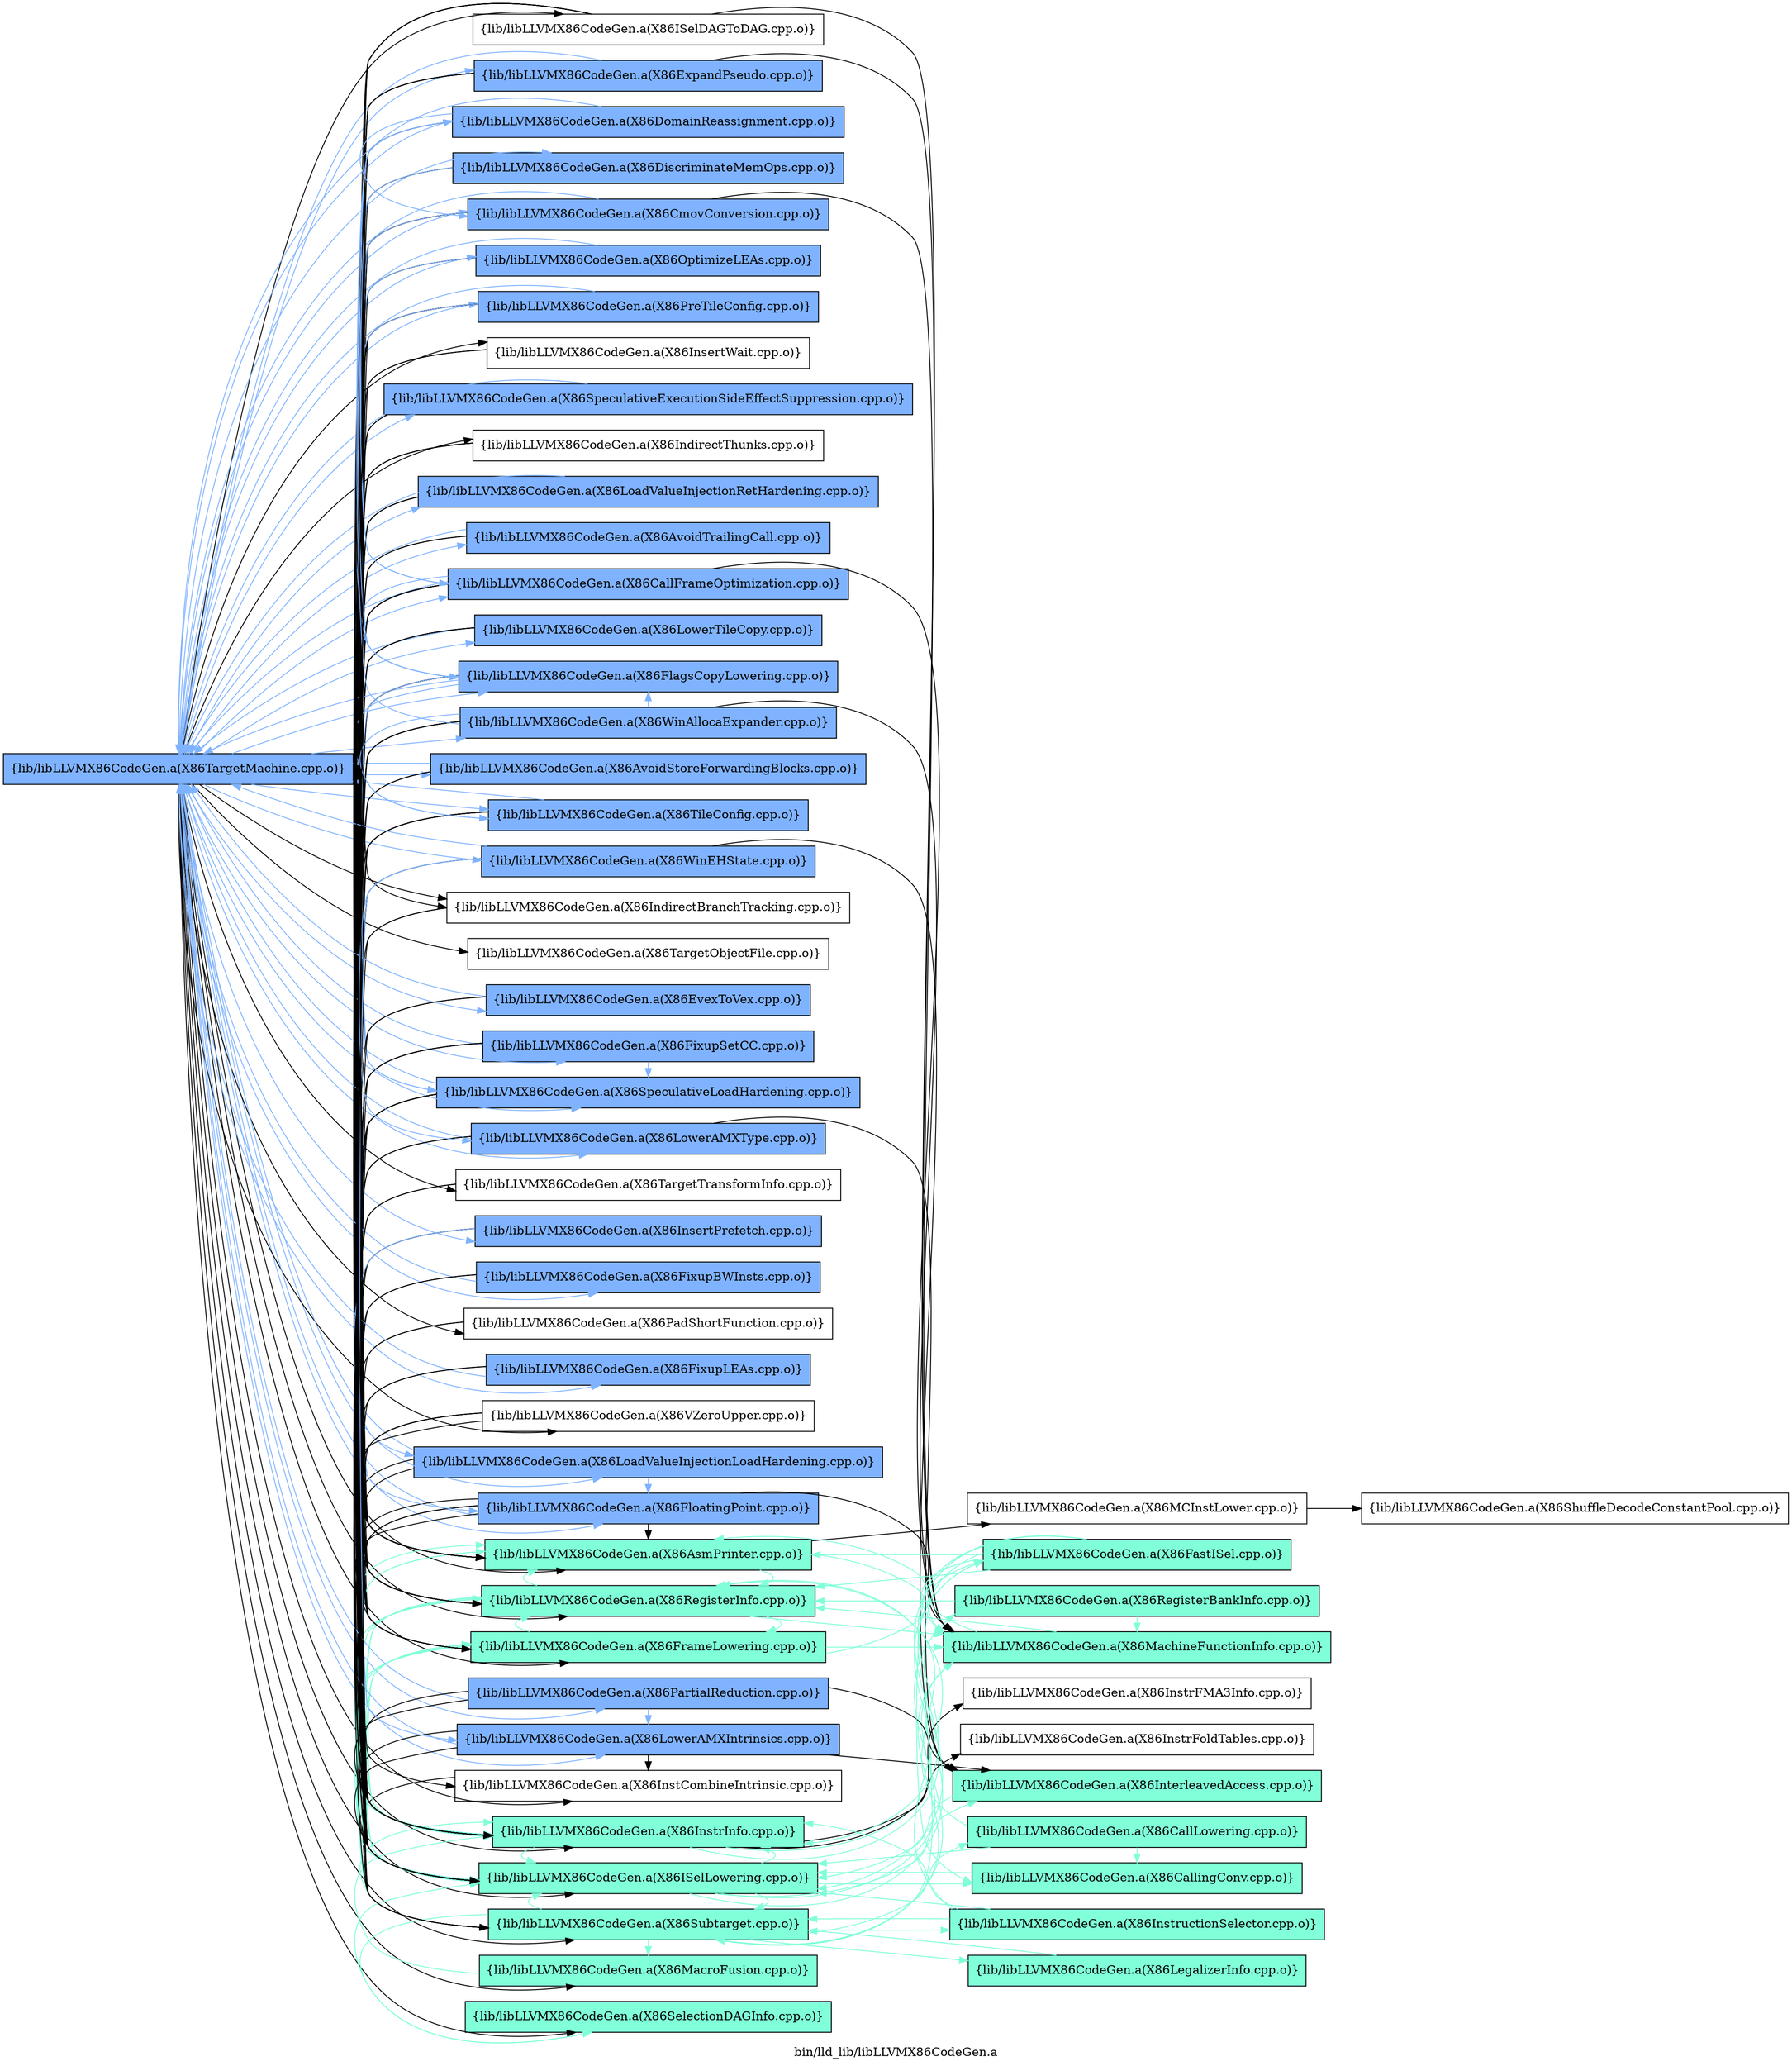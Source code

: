 digraph "bin/lld_lib/libLLVMX86CodeGen.a" {
	label="bin/lld_lib/libLLVMX86CodeGen.a";
	rankdir=LR;
	{ rank=same; Node0x555d01ea3ec8;  }
	{ rank=same; Node0x555d01ea3798; Node0x555d01ea3dd8; Node0x555d01ea4508; Node0x555d01ea56d8; Node0x555d01ea0ef8; Node0x555d01ea0c28; Node0x555d01ea18a8; Node0x555d01ea2528; Node0x555d01ea1d58; Node0x555d01ec1c48; Node0x555d01ec4f88; Node0x555d01ec41c8; Node0x555d01ec3138; Node0x555d01ec2968; Node0x555d01eace88; Node0x555d01eaa7c8; Node0x555d01ea3bf8; Node0x555d01ea4a58; Node0x555d01ea4ff8; Node0x555d01ea5958; Node0x555d01ea6088; Node0x555d01ea68f8; Node0x555d01ea6bc8; Node0x555d01ea72f8; Node0x555d01ea7b18; Node0x555d01e9e0b8; Node0x555d01ec52f8; Node0x555d01ec2328; Node0x555d01ec11a8; Node0x555d01ec3228; Node0x555d01ec3458; Node0x555d01ec23c8; Node0x555d01eb5858; Node0x555d01eb5588; Node0x555d01eb4908; Node0x555d01eb6d48; Node0x555d01eb60c8; Node0x555d01eae738; Node0x555d01eae0a8; Node0x555d01ead6f8; Node0x555d01eacfc8; Node0x555d01eb1988; Node0x555d01eb1208; Node0x555d01eb0c18;  }
	{ rank=same; Node0x555d01ec5c08; Node0x555d01ec1ec8; Node0x555d01ec3d18; Node0x555d01ec1838; Node0x555d01eabfd8; Node0x555d01ec35e8; Node0x555d01ec1068; Node0x555d01eab448; Node0x555d01ea9c38; Node0x555d01eaa098; Node0x555d01eaa368;  }

	Node0x555d01ea3ec8 [shape=record,shape=box,group=2,style=filled,fillcolor="0.600000 0.5 1",label="{lib/libLLVMX86CodeGen.a(X86TargetMachine.cpp.o)}"];
	Node0x555d01ea3ec8 -> Node0x555d01ea3798;
	Node0x555d01ea3ec8 -> Node0x555d01ea3dd8;
	Node0x555d01ea3ec8 -> Node0x555d01ea4508[color="0.600000 0.5 1"];
	Node0x555d01ea3ec8 -> Node0x555d01ea56d8;
	Node0x555d01ea3ec8 -> Node0x555d01ea0ef8[color="0.600000 0.5 1"];
	Node0x555d01ea3ec8 -> Node0x555d01ea0c28[color="0.600000 0.5 1"];
	Node0x555d01ea3ec8 -> Node0x555d01ea18a8[color="0.600000 0.5 1"];
	Node0x555d01ea3ec8 -> Node0x555d01ea2528[color="0.600000 0.5 1"];
	Node0x555d01ea3ec8 -> Node0x555d01ea1d58[color="0.600000 0.5 1"];
	Node0x555d01ea3ec8 -> Node0x555d01ec1c48;
	Node0x555d01ea3ec8 -> Node0x555d01ec4f88;
	Node0x555d01ea3ec8 -> Node0x555d01ec41c8;
	Node0x555d01ea3ec8 -> Node0x555d01ec3138;
	Node0x555d01ea3ec8 -> Node0x555d01ec2968;
	Node0x555d01ea3ec8 -> Node0x555d01eace88;
	Node0x555d01ea3ec8 -> Node0x555d01eaa7c8;
	Node0x555d01ea3ec8 -> Node0x555d01ea3bf8[color="0.600000 0.5 1"];
	Node0x555d01ea3ec8 -> Node0x555d01ea4a58[color="0.600000 0.5 1"];
	Node0x555d01ea3ec8 -> Node0x555d01ea4ff8[color="0.600000 0.5 1"];
	Node0x555d01ea3ec8 -> Node0x555d01ea5958[color="0.600000 0.5 1"];
	Node0x555d01ea3ec8 -> Node0x555d01ea6088[color="0.600000 0.5 1"];
	Node0x555d01ea3ec8 -> Node0x555d01ea68f8[color="0.600000 0.5 1"];
	Node0x555d01ea3ec8 -> Node0x555d01ea6bc8[color="0.600000 0.5 1"];
	Node0x555d01ea3ec8 -> Node0x555d01ea72f8[color="0.600000 0.5 1"];
	Node0x555d01ea3ec8 -> Node0x555d01ea7b18[color="0.600000 0.5 1"];
	Node0x555d01ea3ec8 -> Node0x555d01e9e0b8[color="0.600000 0.5 1"];
	Node0x555d01ea3ec8 -> Node0x555d01ec52f8;
	Node0x555d01ea3ec8 -> Node0x555d01ec2328;
	Node0x555d01ea3ec8 -> Node0x555d01ec11a8[color="0.600000 0.5 1"];
	Node0x555d01ea3ec8 -> Node0x555d01ec3228[color="0.600000 0.5 1"];
	Node0x555d01ea3ec8 -> Node0x555d01ec3458[color="0.600000 0.5 1"];
	Node0x555d01ea3ec8 -> Node0x555d01ec23c8[color="0.600000 0.5 1"];
	Node0x555d01ea3ec8 -> Node0x555d01eb5858;
	Node0x555d01ea3ec8 -> Node0x555d01eb5588[color="0.600000 0.5 1"];
	Node0x555d01ea3ec8 -> Node0x555d01eb4908[color="0.600000 0.5 1"];
	Node0x555d01ea3ec8 -> Node0x555d01eb6d48[color="0.600000 0.5 1"];
	Node0x555d01ea3ec8 -> Node0x555d01eb60c8[color="0.600000 0.5 1"];
	Node0x555d01ea3ec8 -> Node0x555d01eae738[color="0.600000 0.5 1"];
	Node0x555d01ea3ec8 -> Node0x555d01eae0a8;
	Node0x555d01ea3ec8 -> Node0x555d01ead6f8;
	Node0x555d01ea3ec8 -> Node0x555d01eacfc8;
	Node0x555d01ea3ec8 -> Node0x555d01eb1988[color="0.600000 0.5 1"];
	Node0x555d01ea3ec8 -> Node0x555d01eb1208[color="0.600000 0.5 1"];
	Node0x555d01ea3ec8 -> Node0x555d01eb0c18;
	Node0x555d01ec1c48 [shape=record,shape=box,group=1,style=filled,fillcolor="0.450000 0.5 1",label="{lib/libLLVMX86CodeGen.a(X86AsmPrinter.cpp.o)}"];
	Node0x555d01ec1c48 -> Node0x555d01ec1ec8;
	Node0x555d01ec1c48 -> Node0x555d01ec5c08[color="0.450000 0.5 1"];
	Node0x555d01ec1c48 -> Node0x555d01ec4f88[color="0.450000 0.5 1"];
	Node0x555d01ec1ec8 [shape=record,shape=box,group=0,label="{lib/libLLVMX86CodeGen.a(X86MCInstLower.cpp.o)}"];
	Node0x555d01ec1ec8 -> Node0x555d01eac208;
	Node0x555d01ec5c08 [shape=record,shape=box,group=1,style=filled,fillcolor="0.450000 0.5 1",label="{lib/libLLVMX86CodeGen.a(X86MachineFunctionInfo.cpp.o)}"];
	Node0x555d01ec5c08 -> Node0x555d01ec1c48[color="0.450000 0.5 1"];
	Node0x555d01ec5c08 -> Node0x555d01ec4f88[color="0.450000 0.5 1"];
	Node0x555d01ec4f88 [shape=record,shape=box,group=1,style=filled,fillcolor="0.450000 0.5 1",label="{lib/libLLVMX86CodeGen.a(X86RegisterInfo.cpp.o)}"];
	Node0x555d01ec4f88 -> Node0x555d01ec1c48[color="0.450000 0.5 1"];
	Node0x555d01ec4f88 -> Node0x555d01ec5c08[color="0.450000 0.5 1"];
	Node0x555d01ec4f88 -> Node0x555d01ec41c8[color="0.450000 0.5 1"];
	Node0x555d01ec4f88 -> Node0x555d01ec3138[color="0.450000 0.5 1"];
	Node0x555d01ec4f88 -> Node0x555d01ec2968[color="0.450000 0.5 1"];
	Node0x555d01eac208 [shape=record,shape=box,group=0,label="{lib/libLLVMX86CodeGen.a(X86ShuffleDecodeConstantPool.cpp.o)}"];
	Node0x555d01ec41c8 [shape=record,shape=box,group=1,style=filled,fillcolor="0.450000 0.5 1",label="{lib/libLLVMX86CodeGen.a(X86ISelLowering.cpp.o)}"];
	Node0x555d01ec41c8 -> Node0x555d01ec1c48[color="0.450000 0.5 1"];
	Node0x555d01ec41c8 -> Node0x555d01ec5c08[color="0.450000 0.5 1"];
	Node0x555d01ec41c8 -> Node0x555d01ec4f88[color="0.450000 0.5 1"];
	Node0x555d01ec41c8 -> Node0x555d01ec3d18[color="0.450000 0.5 1"];
	Node0x555d01ec41c8 -> Node0x555d01ec3138[color="0.450000 0.5 1"];
	Node0x555d01ec41c8 -> Node0x555d01ec2968[color="0.450000 0.5 1"];
	Node0x555d01ec41c8 -> Node0x555d01ec1838[color="0.450000 0.5 1"];
	Node0x555d01ec41c8 -> Node0x555d01eabfd8[color="0.450000 0.5 1"];
	Node0x555d01ec41c8 -> Node0x555d01eace88[color="0.450000 0.5 1"];
	Node0x555d01ec3138 [shape=record,shape=box,group=1,style=filled,fillcolor="0.450000 0.5 1",label="{lib/libLLVMX86CodeGen.a(X86InstrInfo.cpp.o)}"];
	Node0x555d01ec3138 -> Node0x555d01ec1c48[color="0.450000 0.5 1"];
	Node0x555d01ec3138 -> Node0x555d01ec5c08[color="0.450000 0.5 1"];
	Node0x555d01ec3138 -> Node0x555d01ec4f88[color="0.450000 0.5 1"];
	Node0x555d01ec3138 -> Node0x555d01ec41c8[color="0.450000 0.5 1"];
	Node0x555d01ec3138 -> Node0x555d01ec3d18[color="0.450000 0.5 1"];
	Node0x555d01ec3138 -> Node0x555d01ec35e8;
	Node0x555d01ec3138 -> Node0x555d01ec2968[color="0.450000 0.5 1"];
	Node0x555d01ec3138 -> Node0x555d01ec1068;
	Node0x555d01ec2968 [shape=record,shape=box,group=1,style=filled,fillcolor="0.450000 0.5 1",label="{lib/libLLVMX86CodeGen.a(X86FrameLowering.cpp.o)}"];
	Node0x555d01ec2968 -> Node0x555d01ec1c48[color="0.450000 0.5 1"];
	Node0x555d01ec2968 -> Node0x555d01ec5c08[color="0.450000 0.5 1"];
	Node0x555d01ec2968 -> Node0x555d01ec4f88[color="0.450000 0.5 1"];
	Node0x555d01ec2968 -> Node0x555d01ec41c8[color="0.450000 0.5 1"];
	Node0x555d01ec2968 -> Node0x555d01ec3d18[color="0.450000 0.5 1"];
	Node0x555d01ec2968 -> Node0x555d01ec3138[color="0.450000 0.5 1"];
	Node0x555d01ec3d18 [shape=record,shape=box,group=1,style=filled,fillcolor="0.450000 0.5 1",label="{lib/libLLVMX86CodeGen.a(X86FastISel.cpp.o)}"];
	Node0x555d01ec3d18 -> Node0x555d01ec1c48[color="0.450000 0.5 1"];
	Node0x555d01ec3d18 -> Node0x555d01ec5c08[color="0.450000 0.5 1"];
	Node0x555d01ec3d18 -> Node0x555d01ec4f88[color="0.450000 0.5 1"];
	Node0x555d01ec3d18 -> Node0x555d01ec41c8[color="0.450000 0.5 1"];
	Node0x555d01ec3d18 -> Node0x555d01ec3138[color="0.450000 0.5 1"];
	Node0x555d01ec3d18 -> Node0x555d01ec1838[color="0.450000 0.5 1"];
	Node0x555d01ec3d18 -> Node0x555d01eace88[color="0.450000 0.5 1"];
	Node0x555d01ec1838 [shape=record,shape=box,group=1,style=filled,fillcolor="0.450000 0.5 1",label="{lib/libLLVMX86CodeGen.a(X86CallingConv.cpp.o)}"];
	Node0x555d01ec1838 -> Node0x555d01ec41c8[color="0.450000 0.5 1"];
	Node0x555d01eabfd8 [shape=record,shape=box,group=1,style=filled,fillcolor="0.450000 0.5 1",label="{lib/libLLVMX86CodeGen.a(X86InterleavedAccess.cpp.o)}"];
	Node0x555d01eabfd8 -> Node0x555d01ec41c8[color="0.450000 0.5 1"];
	Node0x555d01eace88 [shape=record,shape=box,group=1,style=filled,fillcolor="0.450000 0.5 1",label="{lib/libLLVMX86CodeGen.a(X86Subtarget.cpp.o)}"];
	Node0x555d01eace88 -> Node0x555d01ea3798[color="0.450000 0.5 1"];
	Node0x555d01eace88 -> Node0x555d01ec5c08[color="0.450000 0.5 1"];
	Node0x555d01eace88 -> Node0x555d01ec4f88[color="0.450000 0.5 1"];
	Node0x555d01eace88 -> Node0x555d01ec41c8[color="0.450000 0.5 1"];
	Node0x555d01eace88 -> Node0x555d01ec3138[color="0.450000 0.5 1"];
	Node0x555d01eace88 -> Node0x555d01ec2968[color="0.450000 0.5 1"];
	Node0x555d01eace88 -> Node0x555d01eaa7c8[color="0.450000 0.5 1"];
	Node0x555d01eace88 -> Node0x555d01eab448[color="0.450000 0.5 1"];
	Node0x555d01eace88 -> Node0x555d01ea9c38[color="0.450000 0.5 1"];
	Node0x555d01eace88 -> Node0x555d01eaa098[color="0.450000 0.5 1"];
	Node0x555d01eace88 -> Node0x555d01eaa368[color="0.450000 0.5 1"];
	Node0x555d01ec35e8 [shape=record,shape=box,group=0,label="{lib/libLLVMX86CodeGen.a(X86InstrFoldTables.cpp.o)}"];
	Node0x555d01ec1068 [shape=record,shape=box,group=0,label="{lib/libLLVMX86CodeGen.a(X86InstrFMA3Info.cpp.o)}"];
	Node0x555d01ea3798 [shape=record,shape=box,group=1,style=filled,fillcolor="0.450000 0.5 1",label="{lib/libLLVMX86CodeGen.a(X86MacroFusion.cpp.o)}"];
	Node0x555d01ea3798 -> Node0x555d01ec3138[color="0.450000 0.5 1"];
	Node0x555d01eaa7c8 [shape=record,shape=box,group=1,style=filled,fillcolor="0.450000 0.5 1",label="{lib/libLLVMX86CodeGen.a(X86SelectionDAGInfo.cpp.o)}"];
	Node0x555d01eaa7c8 -> Node0x555d01ec41c8[color="0.450000 0.5 1"];
	Node0x555d01eab448 [shape=record,shape=box,group=1,style=filled,fillcolor="0.450000 0.5 1",label="{lib/libLLVMX86CodeGen.a(X86CallLowering.cpp.o)}"];
	Node0x555d01eab448 -> Node0x555d01ec4f88[color="0.450000 0.5 1"];
	Node0x555d01eab448 -> Node0x555d01ec41c8[color="0.450000 0.5 1"];
	Node0x555d01eab448 -> Node0x555d01ec1838[color="0.450000 0.5 1"];
	Node0x555d01ea9c38 [shape=record,shape=box,group=1,style=filled,fillcolor="0.450000 0.5 1",label="{lib/libLLVMX86CodeGen.a(X86LegalizerInfo.cpp.o)}"];
	Node0x555d01ea9c38 -> Node0x555d01eace88[color="0.450000 0.5 1"];
	Node0x555d01eaa098 [shape=record,shape=box,group=1,style=filled,fillcolor="0.450000 0.5 1",label="{lib/libLLVMX86CodeGen.a(X86RegisterBankInfo.cpp.o)}"];
	Node0x555d01eaa098 -> Node0x555d01ec5c08[color="0.450000 0.5 1"];
	Node0x555d01eaa098 -> Node0x555d01ec4f88[color="0.450000 0.5 1"];
	Node0x555d01eaa368 [shape=record,shape=box,group=1,style=filled,fillcolor="0.450000 0.5 1",label="{lib/libLLVMX86CodeGen.a(X86InstructionSelector.cpp.o)}"];
	Node0x555d01eaa368 -> Node0x555d01ec4f88[color="0.450000 0.5 1"];
	Node0x555d01eaa368 -> Node0x555d01ec41c8[color="0.450000 0.5 1"];
	Node0x555d01eaa368 -> Node0x555d01ec3138[color="0.450000 0.5 1"];
	Node0x555d01eaa368 -> Node0x555d01eace88[color="0.450000 0.5 1"];
	Node0x555d01ea3dd8 [shape=record,shape=box,group=0,label="{lib/libLLVMX86CodeGen.a(X86InstCombineIntrinsic.cpp.o)}"];
	Node0x555d01ea3dd8 -> Node0x555d01ec41c8;
	Node0x555d01ea4508 [shape=record,shape=box,group=2,style=filled,fillcolor="0.600000 0.5 1",label="{lib/libLLVMX86CodeGen.a(X86SpeculativeExecutionSideEffectSuppression.cpp.o)}"];
	Node0x555d01ea4508 -> Node0x555d01ea3ec8[color="0.600000 0.5 1"];
	Node0x555d01ea4508 -> Node0x555d01ec1c48;
	Node0x555d01ea4508 -> Node0x555d01ec3138;
	Node0x555d01ea56d8 [shape=record,shape=box,group=0,label="{lib/libLLVMX86CodeGen.a(X86IndirectThunks.cpp.o)}"];
	Node0x555d01ea56d8 -> Node0x555d01ec1c48;
	Node0x555d01ea56d8 -> Node0x555d01ec41c8;
	Node0x555d01ea56d8 -> Node0x555d01ec3138;
	Node0x555d01ea0ef8 [shape=record,shape=box,group=2,style=filled,fillcolor="0.600000 0.5 1",label="{lib/libLLVMX86CodeGen.a(X86LoadValueInjectionRetHardening.cpp.o)}"];
	Node0x555d01ea0ef8 -> Node0x555d01ea3ec8[color="0.600000 0.5 1"];
	Node0x555d01ea0ef8 -> Node0x555d01ec1c48;
	Node0x555d01ea0ef8 -> Node0x555d01ec4f88;
	Node0x555d01ea0ef8 -> Node0x555d01ec3138;
	Node0x555d01ea0c28 [shape=record,shape=box,group=2,style=filled,fillcolor="0.600000 0.5 1",label="{lib/libLLVMX86CodeGen.a(X86AvoidTrailingCall.cpp.o)}"];
	Node0x555d01ea0c28 -> Node0x555d01ea3ec8[color="0.600000 0.5 1"];
	Node0x555d01ea0c28 -> Node0x555d01ec1c48;
	Node0x555d01ea0c28 -> Node0x555d01ec3138;
	Node0x555d01ea18a8 [shape=record,shape=box,group=2,style=filled,fillcolor="0.600000 0.5 1",label="{lib/libLLVMX86CodeGen.a(X86ExpandPseudo.cpp.o)}"];
	Node0x555d01ea18a8 -> Node0x555d01ea3ec8[color="0.600000 0.5 1"];
	Node0x555d01ea18a8 -> Node0x555d01ec1c48;
	Node0x555d01ea18a8 -> Node0x555d01ec5c08;
	Node0x555d01ea18a8 -> Node0x555d01ec41c8;
	Node0x555d01ea18a8 -> Node0x555d01ec3138;
	Node0x555d01ea18a8 -> Node0x555d01ec2968;
	Node0x555d01ea2528 [shape=record,shape=box,group=2,style=filled,fillcolor="0.600000 0.5 1",label="{lib/libLLVMX86CodeGen.a(X86LowerTileCopy.cpp.o)}"];
	Node0x555d01ea2528 -> Node0x555d01ea3ec8[color="0.600000 0.5 1"];
	Node0x555d01ea2528 -> Node0x555d01ec1c48;
	Node0x555d01ea2528 -> Node0x555d01ec4f88;
	Node0x555d01ea2528 -> Node0x555d01ec3138;
	Node0x555d01ea1d58 [shape=record,shape=box,group=2,style=filled,fillcolor="0.600000 0.5 1",label="{lib/libLLVMX86CodeGen.a(X86FloatingPoint.cpp.o)}"];
	Node0x555d01ea1d58 -> Node0x555d01ea3ec8[color="0.600000 0.5 1"];
	Node0x555d01ea1d58 -> Node0x555d01ec1c48;
	Node0x555d01ea1d58 -> Node0x555d01ec5c08;
	Node0x555d01ea1d58 -> Node0x555d01ec4f88;
	Node0x555d01ea1d58 -> Node0x555d01ec3138;
	Node0x555d01ea1d58 -> Node0x555d01ec2968;
	Node0x555d01ea1d58 -> Node0x555d01eace88;
	Node0x555d01ea3bf8 [shape=record,shape=box,group=2,style=filled,fillcolor="0.600000 0.5 1",label="{lib/libLLVMX86CodeGen.a(X86LoadValueInjectionLoadHardening.cpp.o)}"];
	Node0x555d01ea3bf8 -> Node0x555d01ea3ec8[color="0.600000 0.5 1"];
	Node0x555d01ea3bf8 -> Node0x555d01ea1d58[color="0.600000 0.5 1"];
	Node0x555d01ea3bf8 -> Node0x555d01ec1c48;
	Node0x555d01ea3bf8 -> Node0x555d01ec3138;
	Node0x555d01ea4a58 [shape=record,shape=box,group=2,style=filled,fillcolor="0.600000 0.5 1",label="{lib/libLLVMX86CodeGen.a(X86TileConfig.cpp.o)}"];
	Node0x555d01ea4a58 -> Node0x555d01ea3ec8[color="0.600000 0.5 1"];
	Node0x555d01ea4a58 -> Node0x555d01ec1c48;
	Node0x555d01ea4a58 -> Node0x555d01ec4f88;
	Node0x555d01ea4a58 -> Node0x555d01ec41c8;
	Node0x555d01ea4a58 -> Node0x555d01ec3138;
	Node0x555d01ea4a58 -> Node0x555d01ec2968;
	Node0x555d01ea4ff8 [shape=record,shape=box,group=2,style=filled,fillcolor="0.600000 0.5 1",label="{lib/libLLVMX86CodeGen.a(X86SpeculativeLoadHardening.cpp.o)}"];
	Node0x555d01ea4ff8 -> Node0x555d01ea3ec8[color="0.600000 0.5 1"];
	Node0x555d01ea4ff8 -> Node0x555d01ea1d58[color="0.600000 0.5 1"];
	Node0x555d01ea4ff8 -> Node0x555d01ec1c48;
	Node0x555d01ea4ff8 -> Node0x555d01ec4f88;
	Node0x555d01ea4ff8 -> Node0x555d01ec41c8;
	Node0x555d01ea4ff8 -> Node0x555d01ec3138;
	Node0x555d01ea4ff8 -> Node0x555d01ec2968;
	Node0x555d01ea4ff8 -> Node0x555d01eace88;
	Node0x555d01ea5958 [shape=record,shape=box,group=2,style=filled,fillcolor="0.600000 0.5 1",label="{lib/libLLVMX86CodeGen.a(X86FlagsCopyLowering.cpp.o)}"];
	Node0x555d01ea5958 -> Node0x555d01ea3ec8[color="0.600000 0.5 1"];
	Node0x555d01ea5958 -> Node0x555d01ec1c48;
	Node0x555d01ea5958 -> Node0x555d01ec4f88;
	Node0x555d01ea5958 -> Node0x555d01ec41c8;
	Node0x555d01ea5958 -> Node0x555d01ec3138;
	Node0x555d01ea5958 -> Node0x555d01ea4a58[color="0.600000 0.5 1"];
	Node0x555d01ea5958 -> Node0x555d01ea4ff8[color="0.600000 0.5 1"];
	Node0x555d01ea6088 [shape=record,shape=box,group=2,style=filled,fillcolor="0.600000 0.5 1",label="{lib/libLLVMX86CodeGen.a(X86FixupSetCC.cpp.o)}"];
	Node0x555d01ea6088 -> Node0x555d01ea3ec8[color="0.600000 0.5 1"];
	Node0x555d01ea6088 -> Node0x555d01ec1c48;
	Node0x555d01ea6088 -> Node0x555d01ec4f88;
	Node0x555d01ea6088 -> Node0x555d01ec3138;
	Node0x555d01ea6088 -> Node0x555d01ea4ff8[color="0.600000 0.5 1"];
	Node0x555d01ea68f8 [shape=record,shape=box,group=2,style=filled,fillcolor="0.600000 0.5 1",label="{lib/libLLVMX86CodeGen.a(X86OptimizeLEAs.cpp.o)}"];
	Node0x555d01ea68f8 -> Node0x555d01ea3ec8[color="0.600000 0.5 1"];
	Node0x555d01ea68f8 -> Node0x555d01ec1c48;
	Node0x555d01ea68f8 -> Node0x555d01ec3138;
	Node0x555d01ea68f8 -> Node0x555d01ea5958[color="0.600000 0.5 1"];
	Node0x555d01ea6bc8 [shape=record,shape=box,group=2,style=filled,fillcolor="0.600000 0.5 1",label="{lib/libLLVMX86CodeGen.a(X86CallFrameOptimization.cpp.o)}"];
	Node0x555d01ea6bc8 -> Node0x555d01ea3ec8[color="0.600000 0.5 1"];
	Node0x555d01ea6bc8 -> Node0x555d01ec1c48;
	Node0x555d01ea6bc8 -> Node0x555d01ec5c08;
	Node0x555d01ea6bc8 -> Node0x555d01ec4f88;
	Node0x555d01ea6bc8 -> Node0x555d01ec41c8;
	Node0x555d01ea6bc8 -> Node0x555d01ec3138;
	Node0x555d01ea6bc8 -> Node0x555d01ec2968;
	Node0x555d01ea6bc8 -> Node0x555d01ea5958[color="0.600000 0.5 1"];
	Node0x555d01ea72f8 [shape=record,shape=box,group=2,style=filled,fillcolor="0.600000 0.5 1",label="{lib/libLLVMX86CodeGen.a(X86AvoidStoreForwardingBlocks.cpp.o)}"];
	Node0x555d01ea72f8 -> Node0x555d01ea3ec8[color="0.600000 0.5 1"];
	Node0x555d01ea72f8 -> Node0x555d01ec1c48;
	Node0x555d01ea72f8 -> Node0x555d01ec3138;
	Node0x555d01ea7b18 [shape=record,shape=box,group=2,style=filled,fillcolor="0.600000 0.5 1",label="{lib/libLLVMX86CodeGen.a(X86PreTileConfig.cpp.o)}"];
	Node0x555d01ea7b18 -> Node0x555d01ea3ec8[color="0.600000 0.5 1"];
	Node0x555d01ea7b18 -> Node0x555d01ec1c48;
	Node0x555d01ea7b18 -> Node0x555d01ec4f88;
	Node0x555d01ea7b18 -> Node0x555d01ec3138;
	Node0x555d01ea7b18 -> Node0x555d01ec2968;
	Node0x555d01ea7b18 -> Node0x555d01ea5958[color="0.600000 0.5 1"];
	Node0x555d01e9e0b8 [shape=record,shape=box,group=2,style=filled,fillcolor="0.600000 0.5 1",label="{lib/libLLVMX86CodeGen.a(X86CmovConversion.cpp.o)}"];
	Node0x555d01e9e0b8 -> Node0x555d01ea3ec8[color="0.600000 0.5 1"];
	Node0x555d01e9e0b8 -> Node0x555d01ec1c48;
	Node0x555d01e9e0b8 -> Node0x555d01ec5c08;
	Node0x555d01e9e0b8 -> Node0x555d01ec41c8;
	Node0x555d01e9e0b8 -> Node0x555d01ec3138;
	Node0x555d01e9e0b8 -> Node0x555d01eace88;
	Node0x555d01e9e0b8 -> Node0x555d01ea4ff8[color="0.600000 0.5 1"];
	Node0x555d01ec52f8 [shape=record,shape=box,group=0,label="{lib/libLLVMX86CodeGen.a(X86ISelDAGToDAG.cpp.o)}"];
	Node0x555d01ec52f8 -> Node0x555d01ec1c48;
	Node0x555d01ec52f8 -> Node0x555d01ec5c08;
	Node0x555d01ec52f8 -> Node0x555d01ec41c8;
	Node0x555d01ec52f8 -> Node0x555d01ec3138;
	Node0x555d01ec52f8 -> Node0x555d01eace88;
	Node0x555d01ec52f8 -> Node0x555d01ec2328;
	Node0x555d01ec2328 [shape=record,shape=box,group=0,label="{lib/libLLVMX86CodeGen.a(X86IndirectBranchTracking.cpp.o)}"];
	Node0x555d01ec2328 -> Node0x555d01ec1c48;
	Node0x555d01ec2328 -> Node0x555d01ec3138;
	Node0x555d01ec11a8 [shape=record,shape=box,group=2,style=filled,fillcolor="0.600000 0.5 1",label="{lib/libLLVMX86CodeGen.a(X86EvexToVex.cpp.o)}"];
	Node0x555d01ec11a8 -> Node0x555d01ea3ec8[color="0.600000 0.5 1"];
	Node0x555d01ec11a8 -> Node0x555d01ec1c48;
	Node0x555d01ec11a8 -> Node0x555d01ec3138;
	Node0x555d01ec3228 [shape=record,shape=box,group=2,style=filled,fillcolor="0.600000 0.5 1",label="{lib/libLLVMX86CodeGen.a(X86DiscriminateMemOps.cpp.o)}"];
	Node0x555d01ec3228 -> Node0x555d01ec1c48;
	Node0x555d01ec3228 -> Node0x555d01ec3138;
	Node0x555d01ec3228 -> Node0x555d01ea6bc8[color="0.600000 0.5 1"];
	Node0x555d01ec3458 [shape=record,shape=box,group=2,style=filled,fillcolor="0.600000 0.5 1",label="{lib/libLLVMX86CodeGen.a(X86InsertPrefetch.cpp.o)}"];
	Node0x555d01ec3458 -> Node0x555d01ec1c48;
	Node0x555d01ec3458 -> Node0x555d01ec3138;
	Node0x555d01ec3458 -> Node0x555d01ea3bf8[color="0.600000 0.5 1"];
	Node0x555d01ec23c8 [shape=record,shape=box,group=2,style=filled,fillcolor="0.600000 0.5 1",label="{lib/libLLVMX86CodeGen.a(X86FixupBWInsts.cpp.o)}"];
	Node0x555d01ec23c8 -> Node0x555d01ea3ec8[color="0.600000 0.5 1"];
	Node0x555d01ec23c8 -> Node0x555d01ec1c48;
	Node0x555d01ec23c8 -> Node0x555d01ec3138;
	Node0x555d01eb5858 [shape=record,shape=box,group=0,label="{lib/libLLVMX86CodeGen.a(X86PadShortFunction.cpp.o)}"];
	Node0x555d01eb5858 -> Node0x555d01ec1c48;
	Node0x555d01eb5858 -> Node0x555d01ec3138;
	Node0x555d01eb5588 [shape=record,shape=box,group=2,style=filled,fillcolor="0.600000 0.5 1",label="{lib/libLLVMX86CodeGen.a(X86FixupLEAs.cpp.o)}"];
	Node0x555d01eb5588 -> Node0x555d01ea3ec8[color="0.600000 0.5 1"];
	Node0x555d01eb5588 -> Node0x555d01ec1c48;
	Node0x555d01eb5588 -> Node0x555d01ec3138;
	Node0x555d01eb4908 [shape=record,shape=box,group=2,style=filled,fillcolor="0.600000 0.5 1",label="{lib/libLLVMX86CodeGen.a(X86LowerAMXIntrinsics.cpp.o)}"];
	Node0x555d01eb4908 -> Node0x555d01ea3ec8[color="0.600000 0.5 1"];
	Node0x555d01eb4908 -> Node0x555d01ea3dd8;
	Node0x555d01eb4908 -> Node0x555d01ec41c8;
	Node0x555d01eb4908 -> Node0x555d01ec3138;
	Node0x555d01eb4908 -> Node0x555d01eabfd8;
	Node0x555d01eb6d48 [shape=record,shape=box,group=2,style=filled,fillcolor="0.600000 0.5 1",label="{lib/libLLVMX86CodeGen.a(X86LowerAMXType.cpp.o)}"];
	Node0x555d01eb6d48 -> Node0x555d01ea3ec8[color="0.600000 0.5 1"];
	Node0x555d01eb6d48 -> Node0x555d01ec41c8;
	Node0x555d01eb6d48 -> Node0x555d01ec3138;
	Node0x555d01eb6d48 -> Node0x555d01eabfd8;
	Node0x555d01eb60c8 [shape=record,shape=box,group=2,style=filled,fillcolor="0.600000 0.5 1",label="{lib/libLLVMX86CodeGen.a(X86DomainReassignment.cpp.o)}"];
	Node0x555d01eb60c8 -> Node0x555d01ea3ec8[color="0.600000 0.5 1"];
	Node0x555d01eb60c8 -> Node0x555d01ec1c48;
	Node0x555d01eb60c8 -> Node0x555d01ec4f88;
	Node0x555d01eb60c8 -> Node0x555d01ec3138;
	Node0x555d01eb60c8 -> Node0x555d01ea5958[color="0.600000 0.5 1"];
	Node0x555d01eb60c8 -> Node0x555d01ea6bc8[color="0.600000 0.5 1"];
	Node0x555d01eb60c8 -> Node0x555d01e9e0b8[color="0.600000 0.5 1"];
	Node0x555d01eae738 [shape=record,shape=box,group=2,style=filled,fillcolor="0.600000 0.5 1",label="{lib/libLLVMX86CodeGen.a(X86PartialReduction.cpp.o)}"];
	Node0x555d01eae738 -> Node0x555d01ea3ec8[color="0.600000 0.5 1"];
	Node0x555d01eae738 -> Node0x555d01ec41c8;
	Node0x555d01eae738 -> Node0x555d01ec3138;
	Node0x555d01eae738 -> Node0x555d01eabfd8;
	Node0x555d01eae738 -> Node0x555d01eb4908[color="0.600000 0.5 1"];
	Node0x555d01eae0a8 [shape=record,shape=box,group=0,label="{lib/libLLVMX86CodeGen.a(X86TargetObjectFile.cpp.o)}"];
	Node0x555d01ead6f8 [shape=record,shape=box,group=0,label="{lib/libLLVMX86CodeGen.a(X86TargetTransformInfo.cpp.o)}"];
	Node0x555d01ead6f8 -> Node0x555d01ec41c8;
	Node0x555d01ead6f8 -> Node0x555d01eace88;
	Node0x555d01eacfc8 [shape=record,shape=box,group=0,label="{lib/libLLVMX86CodeGen.a(X86VZeroUpper.cpp.o)}"];
	Node0x555d01eacfc8 -> Node0x555d01ec1c48;
	Node0x555d01eacfc8 -> Node0x555d01ec4f88;
	Node0x555d01eacfc8 -> Node0x555d01ec3138;
	Node0x555d01eacfc8 -> Node0x555d01ec2968;
	Node0x555d01eb1988 [shape=record,shape=box,group=2,style=filled,fillcolor="0.600000 0.5 1",label="{lib/libLLVMX86CodeGen.a(X86WinAllocaExpander.cpp.o)}"];
	Node0x555d01eb1988 -> Node0x555d01ec1c48;
	Node0x555d01eb1988 -> Node0x555d01ec5c08;
	Node0x555d01eb1988 -> Node0x555d01ec41c8;
	Node0x555d01eb1988 -> Node0x555d01ec3138;
	Node0x555d01eb1988 -> Node0x555d01ec2968;
	Node0x555d01eb1988 -> Node0x555d01ea4a58[color="0.600000 0.5 1"];
	Node0x555d01eb1988 -> Node0x555d01ea5958[color="0.600000 0.5 1"];
	Node0x555d01eb1988 -> Node0x555d01eb60c8[color="0.600000 0.5 1"];
	Node0x555d01eb1208 [shape=record,shape=box,group=2,style=filled,fillcolor="0.600000 0.5 1",label="{lib/libLLVMX86CodeGen.a(X86WinEHState.cpp.o)}"];
	Node0x555d01eb1208 -> Node0x555d01ea3ec8[color="0.600000 0.5 1"];
	Node0x555d01eb1208 -> Node0x555d01ea3dd8;
	Node0x555d01eb1208 -> Node0x555d01ec41c8;
	Node0x555d01eb1208 -> Node0x555d01eabfd8;
	Node0x555d01eb1208 -> Node0x555d01eb4908[color="0.600000 0.5 1"];
	Node0x555d01eb1208 -> Node0x555d01eb6d48[color="0.600000 0.5 1"];
	Node0x555d01eb0c18 [shape=record,shape=box,group=0,label="{lib/libLLVMX86CodeGen.a(X86InsertWait.cpp.o)}"];
	Node0x555d01eb0c18 -> Node0x555d01ec1c48;
	Node0x555d01eb0c18 -> Node0x555d01ec3138;
}
